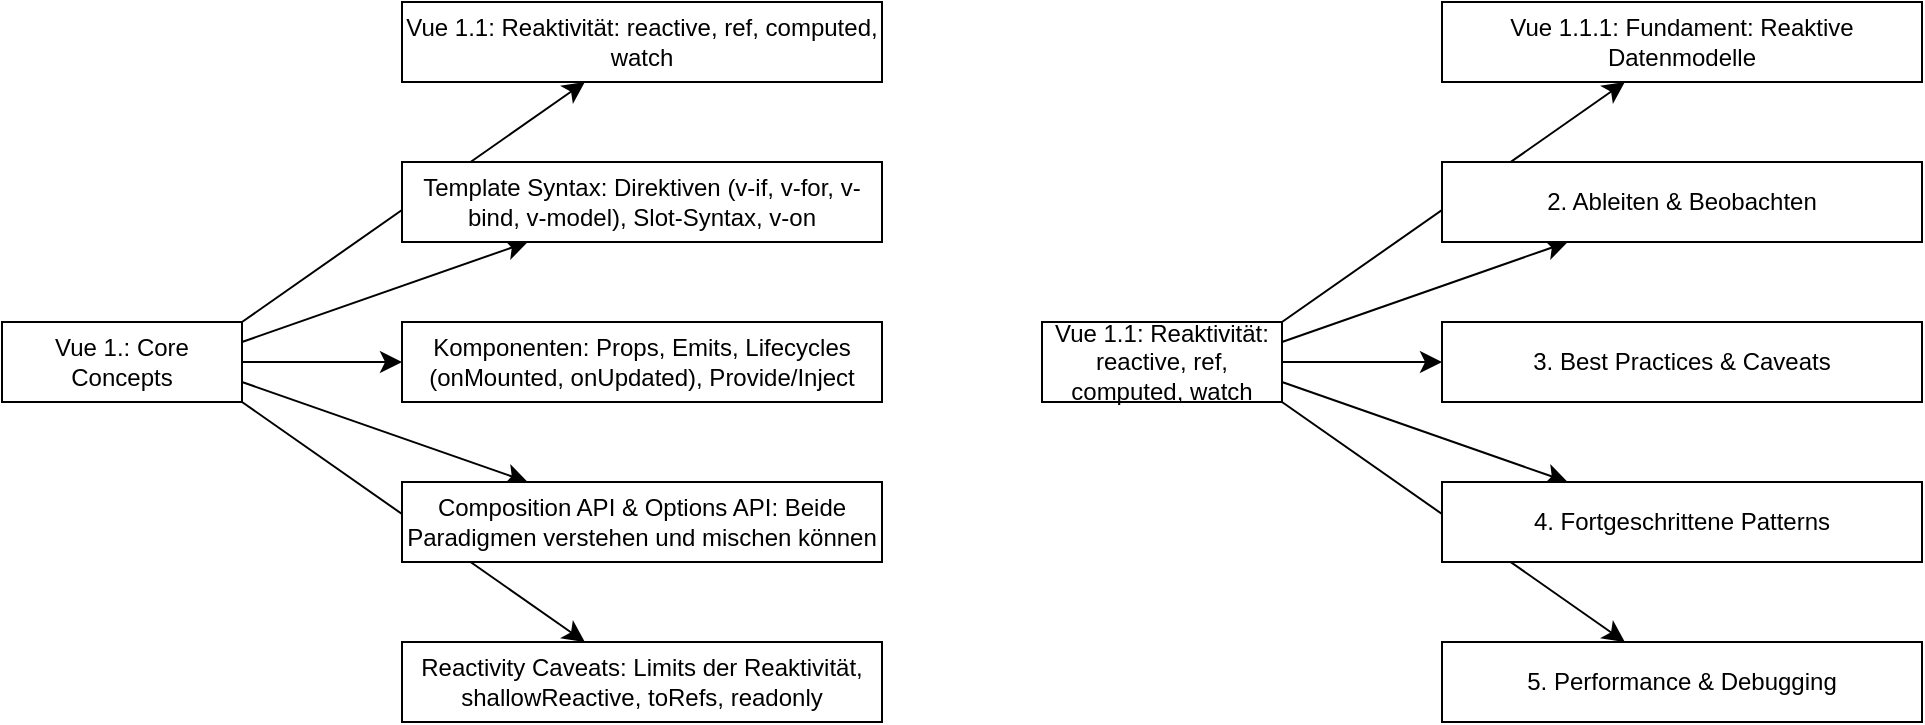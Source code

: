 <mxfile version="27.1.6">
  <diagram name="Seite-1" id="Ly8_jdr_lP5sy3wvXu7F">
    <mxGraphModel dx="1257" dy="697" grid="1" gridSize="10" guides="1" tooltips="1" connect="1" arrows="1" fold="1" page="1" pageScale="1" pageWidth="827" pageHeight="1169" math="0" shadow="0">
      <root>
        <mxCell id="0" />
        <mxCell id="1" parent="0" />
        <mxCell id="ONpwpBKbFHLgvq9Ydx1U-1" style="edgeStyle=none;curved=1;rounded=0;orthogonalLoop=1;jettySize=auto;html=1;exitX=1;exitY=0;exitDx=0;exitDy=0;fontSize=12;startSize=8;endSize=8;" edge="1" parent="1" source="ONpwpBKbFHLgvq9Ydx1U-6" target="ONpwpBKbFHLgvq9Ydx1U-7">
          <mxGeometry relative="1" as="geometry" />
        </mxCell>
        <mxCell id="ONpwpBKbFHLgvq9Ydx1U-2" style="edgeStyle=none;curved=1;rounded=0;orthogonalLoop=1;jettySize=auto;html=1;exitX=1;exitY=0.25;exitDx=0;exitDy=0;fontSize=12;startSize=8;endSize=8;" edge="1" parent="1" source="ONpwpBKbFHLgvq9Ydx1U-6" target="ONpwpBKbFHLgvq9Ydx1U-8">
          <mxGeometry relative="1" as="geometry" />
        </mxCell>
        <mxCell id="ONpwpBKbFHLgvq9Ydx1U-3" style="edgeStyle=none;curved=1;rounded=0;orthogonalLoop=1;jettySize=auto;html=1;exitX=1;exitY=0.5;exitDx=0;exitDy=0;fontSize=12;startSize=8;endSize=8;" edge="1" parent="1" source="ONpwpBKbFHLgvq9Ydx1U-6" target="ONpwpBKbFHLgvq9Ydx1U-9">
          <mxGeometry relative="1" as="geometry" />
        </mxCell>
        <mxCell id="ONpwpBKbFHLgvq9Ydx1U-4" style="edgeStyle=none;curved=1;rounded=0;orthogonalLoop=1;jettySize=auto;html=1;exitX=1;exitY=0.75;exitDx=0;exitDy=0;fontSize=12;startSize=8;endSize=8;" edge="1" parent="1" source="ONpwpBKbFHLgvq9Ydx1U-6" target="ONpwpBKbFHLgvq9Ydx1U-10">
          <mxGeometry relative="1" as="geometry" />
        </mxCell>
        <mxCell id="ONpwpBKbFHLgvq9Ydx1U-5" style="edgeStyle=none;curved=1;rounded=0;orthogonalLoop=1;jettySize=auto;html=1;exitX=1;exitY=1;exitDx=0;exitDy=0;fontSize=12;startSize=8;endSize=8;" edge="1" parent="1" source="ONpwpBKbFHLgvq9Ydx1U-6" target="ONpwpBKbFHLgvq9Ydx1U-11">
          <mxGeometry relative="1" as="geometry" />
        </mxCell>
        <mxCell id="ONpwpBKbFHLgvq9Ydx1U-6" value="Vue 1.: Core Concepts" style="rounded=0;whiteSpace=wrap;html=1;" vertex="1" parent="1">
          <mxGeometry x="40" y="200" width="120" height="40" as="geometry" />
        </mxCell>
        <mxCell id="ONpwpBKbFHLgvq9Ydx1U-7" value="Vue 1.1: Reaktivität: reactive, ref, computed, watch" style="rounded=0;whiteSpace=wrap;html=1;" vertex="1" parent="1">
          <mxGeometry x="240" y="40" width="240" height="40" as="geometry" />
        </mxCell>
        <mxCell id="ONpwpBKbFHLgvq9Ydx1U-8" value="Template Syntax: Direktiven (v-if, v-for, v-bind, v-model), Slot-Syntax, v-on" style="rounded=0;whiteSpace=wrap;html=1;" vertex="1" parent="1">
          <mxGeometry x="240" y="120" width="240" height="40" as="geometry" />
        </mxCell>
        <mxCell id="ONpwpBKbFHLgvq9Ydx1U-9" value="Komponenten: Props, Emits, Lifecycles (onMounted, onUpdated), Provide/Inject" style="rounded=0;whiteSpace=wrap;html=1;" vertex="1" parent="1">
          <mxGeometry x="240" y="200" width="240" height="40" as="geometry" />
        </mxCell>
        <mxCell id="ONpwpBKbFHLgvq9Ydx1U-10" value="Composition API &amp;amp; Options API: Beide Paradigmen verstehen und mischen können" style="rounded=0;whiteSpace=wrap;html=1;" vertex="1" parent="1">
          <mxGeometry x="240" y="280" width="240" height="40" as="geometry" />
        </mxCell>
        <mxCell id="ONpwpBKbFHLgvq9Ydx1U-11" value="Reactivity Caveats: Limits der Reaktivität, shallowReactive, toRefs, readonly" style="rounded=0;whiteSpace=wrap;html=1;" vertex="1" parent="1">
          <mxGeometry x="240" y="360" width="240" height="40" as="geometry" />
        </mxCell>
        <mxCell id="ONpwpBKbFHLgvq9Ydx1U-23" style="edgeStyle=none;curved=1;rounded=0;orthogonalLoop=1;jettySize=auto;html=1;exitX=1;exitY=0;exitDx=0;exitDy=0;fontSize=12;startSize=8;endSize=8;" edge="1" parent="1" source="ONpwpBKbFHLgvq9Ydx1U-28" target="ONpwpBKbFHLgvq9Ydx1U-29">
          <mxGeometry relative="1" as="geometry" />
        </mxCell>
        <mxCell id="ONpwpBKbFHLgvq9Ydx1U-24" style="edgeStyle=none;curved=1;rounded=0;orthogonalLoop=1;jettySize=auto;html=1;exitX=1;exitY=0.25;exitDx=0;exitDy=0;fontSize=12;startSize=8;endSize=8;" edge="1" parent="1" source="ONpwpBKbFHLgvq9Ydx1U-28" target="ONpwpBKbFHLgvq9Ydx1U-30">
          <mxGeometry relative="1" as="geometry" />
        </mxCell>
        <mxCell id="ONpwpBKbFHLgvq9Ydx1U-25" style="edgeStyle=none;curved=1;rounded=0;orthogonalLoop=1;jettySize=auto;html=1;exitX=1;exitY=0.5;exitDx=0;exitDy=0;fontSize=12;startSize=8;endSize=8;" edge="1" parent="1" source="ONpwpBKbFHLgvq9Ydx1U-28" target="ONpwpBKbFHLgvq9Ydx1U-31">
          <mxGeometry relative="1" as="geometry" />
        </mxCell>
        <mxCell id="ONpwpBKbFHLgvq9Ydx1U-26" style="edgeStyle=none;curved=1;rounded=0;orthogonalLoop=1;jettySize=auto;html=1;exitX=1;exitY=0.75;exitDx=0;exitDy=0;fontSize=12;startSize=8;endSize=8;" edge="1" parent="1" source="ONpwpBKbFHLgvq9Ydx1U-28" target="ONpwpBKbFHLgvq9Ydx1U-32">
          <mxGeometry relative="1" as="geometry" />
        </mxCell>
        <mxCell id="ONpwpBKbFHLgvq9Ydx1U-27" style="edgeStyle=none;curved=1;rounded=0;orthogonalLoop=1;jettySize=auto;html=1;exitX=1;exitY=1;exitDx=0;exitDy=0;fontSize=12;startSize=8;endSize=8;" edge="1" parent="1" source="ONpwpBKbFHLgvq9Ydx1U-28" target="ONpwpBKbFHLgvq9Ydx1U-33">
          <mxGeometry relative="1" as="geometry" />
        </mxCell>
        <mxCell id="ONpwpBKbFHLgvq9Ydx1U-28" value="Vue 1.1: Reaktivität: reactive, ref, computed, watch" style="rounded=0;whiteSpace=wrap;html=1;" vertex="1" parent="1">
          <mxGeometry x="560" y="200" width="120" height="40" as="geometry" />
        </mxCell>
        <mxCell id="ONpwpBKbFHLgvq9Ydx1U-29" value="Vue 1.1.1: Fundament: Reaktive Datenmodelle" style="rounded=0;whiteSpace=wrap;html=1;" vertex="1" parent="1">
          <mxGeometry x="760" y="40" width="240" height="40" as="geometry" />
        </mxCell>
        <mxCell id="ONpwpBKbFHLgvq9Ydx1U-30" value="2. Ableiten &amp;amp; Beobachten" style="rounded=0;whiteSpace=wrap;html=1;" vertex="1" parent="1">
          <mxGeometry x="760" y="120" width="240" height="40" as="geometry" />
        </mxCell>
        <mxCell id="ONpwpBKbFHLgvq9Ydx1U-31" value="3. Best Practices &amp;amp; Caveats" style="rounded=0;whiteSpace=wrap;html=1;" vertex="1" parent="1">
          <mxGeometry x="760" y="200" width="240" height="40" as="geometry" />
        </mxCell>
        <mxCell id="ONpwpBKbFHLgvq9Ydx1U-32" value="4. Fortgeschrittene Patterns" style="rounded=0;whiteSpace=wrap;html=1;" vertex="1" parent="1">
          <mxGeometry x="760" y="280" width="240" height="40" as="geometry" />
        </mxCell>
        <mxCell id="ONpwpBKbFHLgvq9Ydx1U-33" value="5. Performance &amp;amp; Debugging" style="rounded=0;whiteSpace=wrap;html=1;" vertex="1" parent="1">
          <mxGeometry x="760" y="360" width="240" height="40" as="geometry" />
        </mxCell>
      </root>
    </mxGraphModel>
  </diagram>
</mxfile>
